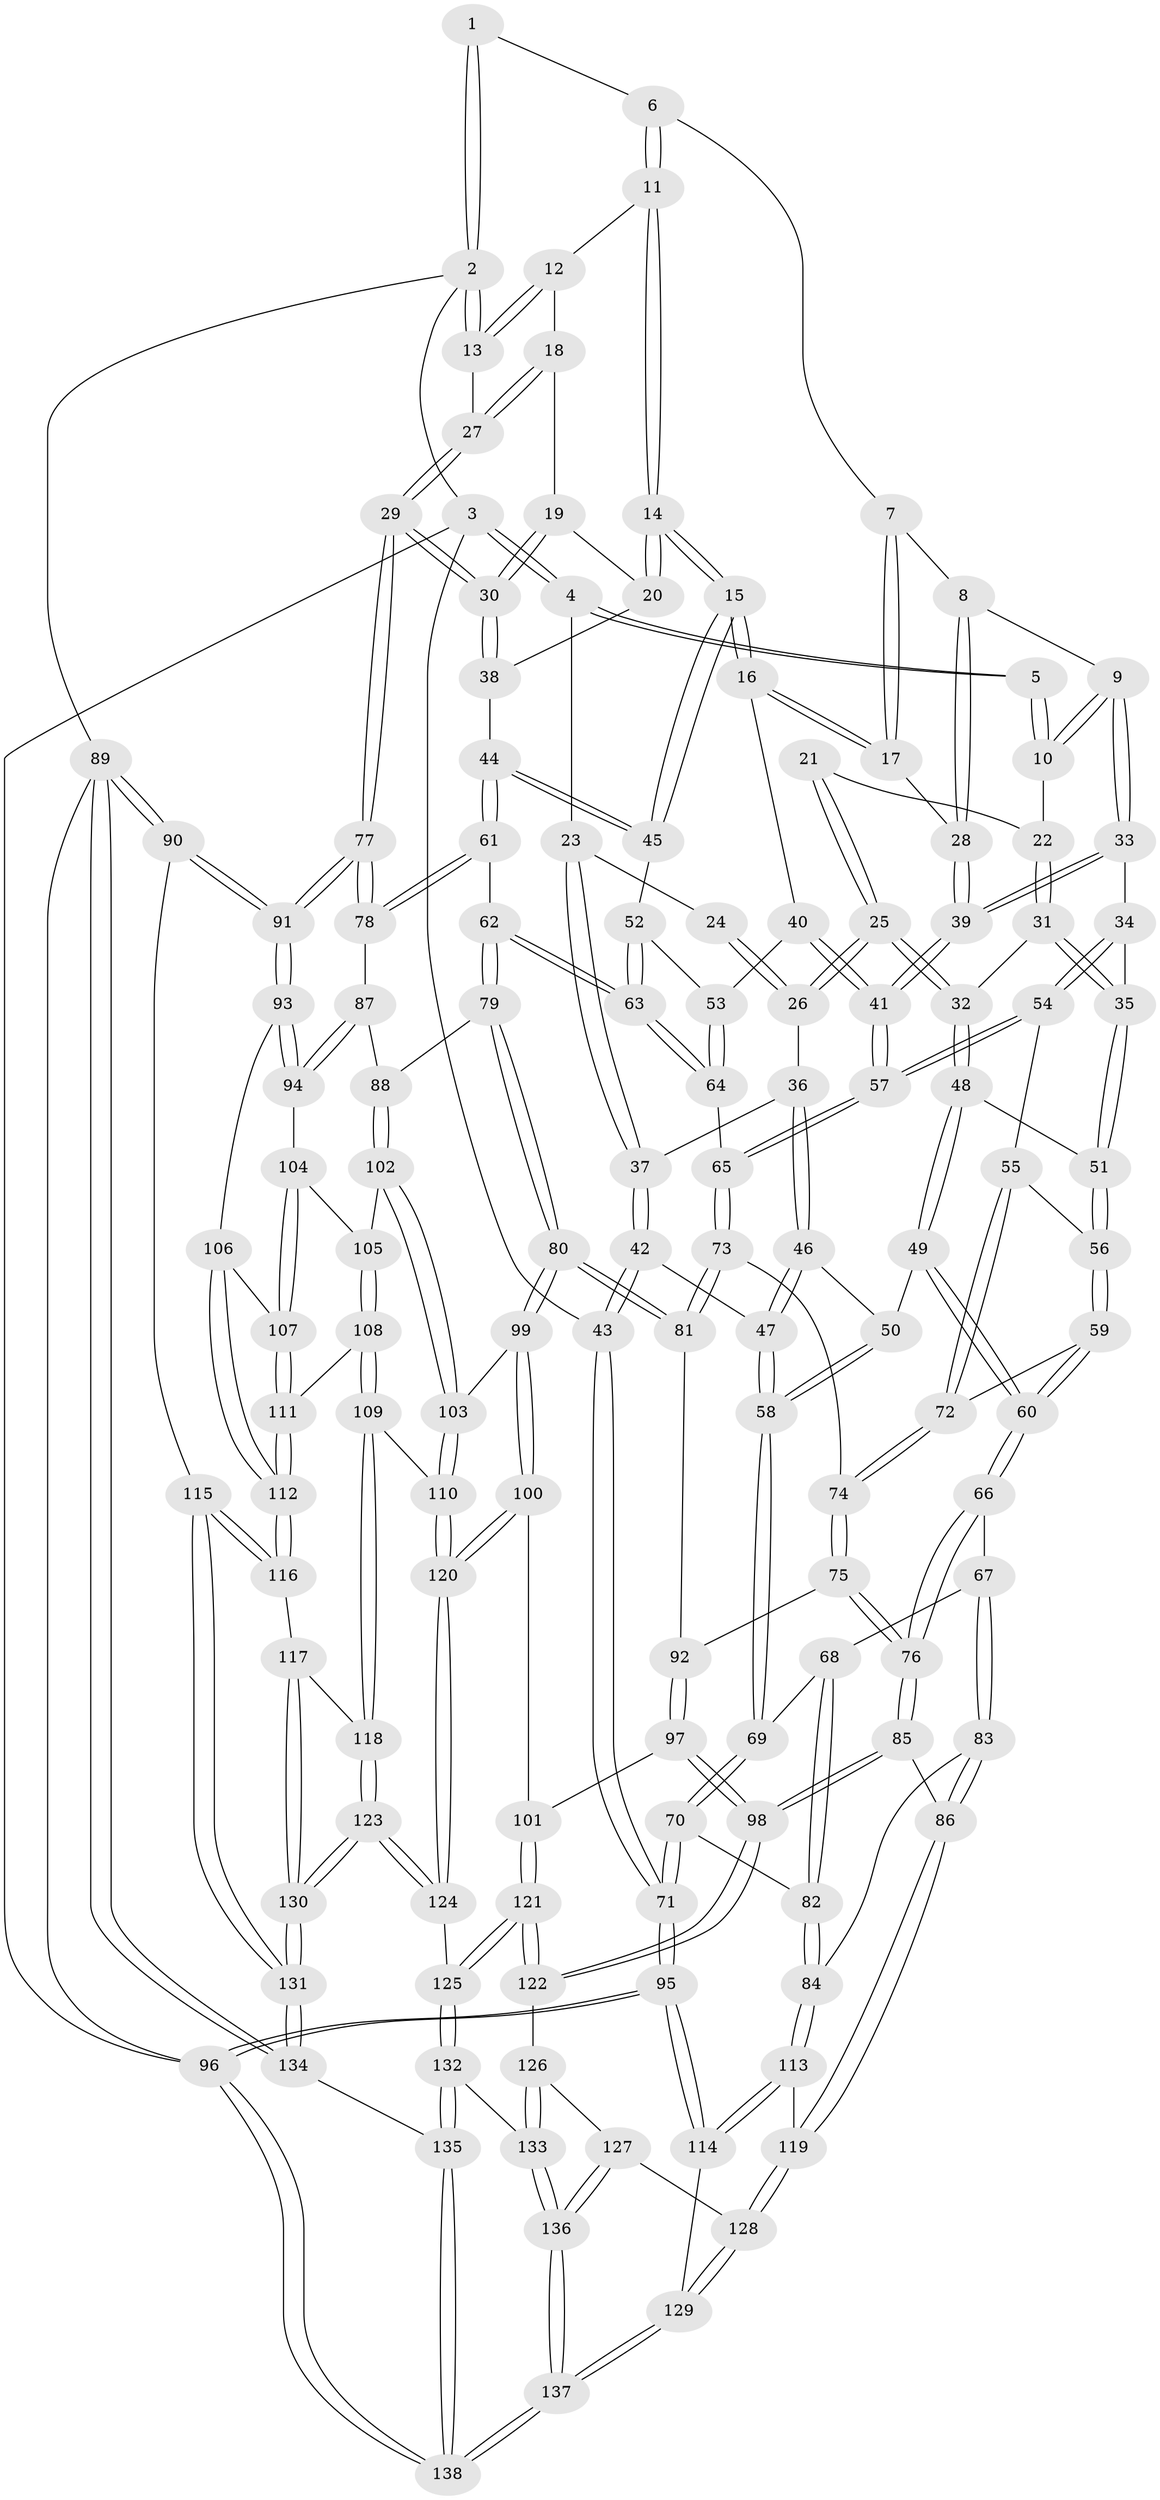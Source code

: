 // coarse degree distribution, {3: 0.07291666666666667, 7: 0.010416666666666666, 5: 0.3958333333333333, 4: 0.46875, 6: 0.052083333333333336}
// Generated by graph-tools (version 1.1) at 2025/52/02/27/25 19:52:42]
// undirected, 138 vertices, 342 edges
graph export_dot {
graph [start="1"]
  node [color=gray90,style=filled];
  1 [pos="+0.7043535817963319+0"];
  2 [pos="+1+0"];
  3 [pos="+0+0"];
  4 [pos="+0+0"];
  5 [pos="+0.4520827797755877+0"];
  6 [pos="+0.7078695719987648+0"];
  7 [pos="+0.676939202191155+0"];
  8 [pos="+0.5176130215935819+0.11678231562183071"];
  9 [pos="+0.48599874571643426+0.11636481108901826"];
  10 [pos="+0.43745465076460355+0.08439538612250781"];
  11 [pos="+0.8337201482840868+0.07140766798781806"];
  12 [pos="+0.9123089101060043+0.07244496222221751"];
  13 [pos="+1+0"];
  14 [pos="+0.7853849272213066+0.18403999146299868"];
  15 [pos="+0.7665990512525298+0.20504290753902052"];
  16 [pos="+0.7553895176160836+0.2015905610891069"];
  17 [pos="+0.670506996901813+0.141583758033381"];
  18 [pos="+0.9420566110785179+0.13943183531018175"];
  19 [pos="+0.9403925620806476+0.1593871411217149"];
  20 [pos="+0.9346426613511041+0.16758176541835554"];
  21 [pos="+0.36589911619895443+0.09876164083689047"];
  22 [pos="+0.4219552373296179+0.09396143223835617"];
  23 [pos="+0+0"];
  24 [pos="+0.24680931391195263+0.06295709633856979"];
  25 [pos="+0.2630906970629763+0.21042078504986297"];
  26 [pos="+0.23680159716239044+0.19885459146781756"];
  27 [pos="+1+0"];
  28 [pos="+0.6278069240520552+0.15106109915841748"];
  29 [pos="+1+0.24721322030672543"];
  30 [pos="+1+0.24244957562254268"];
  31 [pos="+0.3843534449219719+0.20596136979883142"];
  32 [pos="+0.2750310644073167+0.22379790433394176"];
  33 [pos="+0.49547487945446955+0.18836125772436033"];
  34 [pos="+0.4352596180479822+0.27315203479022154"];
  35 [pos="+0.40360537147777165+0.2651544041082424"];
  36 [pos="+0.2138273498276365+0.2033586218050768"];
  37 [pos="+0.17146956212102157+0.19393544251324651"];
  38 [pos="+0.9414991720376299+0.22790386522012362"];
  39 [pos="+0.5645584274347812+0.2826231975979066"];
  40 [pos="+0.6689347164343754+0.2611375951688176"];
  41 [pos="+0.5672150783388423+0.3129442750275945"];
  42 [pos="+0.05097941326011651+0.2806708531443301"];
  43 [pos="+0+0.28420345977178313"];
  44 [pos="+0.8806611954933165+0.32155400898303776"];
  45 [pos="+0.7911408949022353+0.26234264254708417"];
  46 [pos="+0.1933395092301287+0.2793200844528211"];
  47 [pos="+0.12729613636559645+0.3175717935167027"];
  48 [pos="+0.2938398660703312+0.29468164944291153"];
  49 [pos="+0.2856403638766159+0.3157388184949856"];
  50 [pos="+0.23620332799929877+0.31865801297264995"];
  51 [pos="+0.38131665708156903+0.2836756546361723"];
  52 [pos="+0.7807386202678729+0.2760816784465313"];
  53 [pos="+0.6773271110675512+0.3435951136867227"];
  54 [pos="+0.4895961627838423+0.328100626297833"];
  55 [pos="+0.47359111596097275+0.34002181107253254"];
  56 [pos="+0.3845043119361707+0.34221138933032746"];
  57 [pos="+0.5601320260902953+0.3368043354294625"];
  58 [pos="+0.16830457433039206+0.3670313693522389"];
  59 [pos="+0.3694351804194813+0.37248020436526474"];
  60 [pos="+0.30825180805275826+0.4065654016764829"];
  61 [pos="+0.9239875312699976+0.3908200753743227"];
  62 [pos="+0.7318036897147839+0.4558132085394895"];
  63 [pos="+0.7307404345810836+0.426640186124227"];
  64 [pos="+0.6770608364516133+0.3438254923130093"];
  65 [pos="+0.5686464494280901+0.3536765608927487"];
  66 [pos="+0.30750239846138416+0.40928174740019724"];
  67 [pos="+0.20976766836670938+0.4433049493856365"];
  68 [pos="+0.2050166082356686+0.4400594480813547"];
  69 [pos="+0.17417356911122733+0.3988809795804599"];
  70 [pos="+0+0.45456997193738863"];
  71 [pos="+0+0.4270405604619667"];
  72 [pos="+0.43349648132854285+0.38938627881318816"];
  73 [pos="+0.5733994346859184+0.40769709875620835"];
  74 [pos="+0.4377206893435336+0.4718881241357771"];
  75 [pos="+0.42718061826441384+0.48590452034542164"];
  76 [pos="+0.38816222682506885+0.5201590070706495"];
  77 [pos="+1+0.47766988874830757"];
  78 [pos="+0.9562524952356779+0.4137936550178392"];
  79 [pos="+0.7145974133940354+0.4807709403387947"];
  80 [pos="+0.6866503003855006+0.4890309142637587"];
  81 [pos="+0.6081659487930217+0.4618496923736875"];
  82 [pos="+0.021746088294527257+0.5061172806513513"];
  83 [pos="+0.20762837535087267+0.5243791458477042"];
  84 [pos="+0.11545798657846135+0.5876844221701945"];
  85 [pos="+0.374933463762542+0.6265199429493687"];
  86 [pos="+0.3731663852458546+0.6265970267113511"];
  87 [pos="+0.8632616150908108+0.5166643748660857"];
  88 [pos="+0.7648925132903935+0.5238854992101721"];
  89 [pos="+1+1"];
  90 [pos="+1+0.7521147935682109"];
  91 [pos="+1+0.515563115945121"];
  92 [pos="+0.5648345193401356+0.5232009163650824"];
  93 [pos="+0.990607759359056+0.5777774359572745"];
  94 [pos="+0.8612302632516993+0.575586334688183"];
  95 [pos="+0+0.9637149049809521"];
  96 [pos="+0+1"];
  97 [pos="+0.5426892693225475+0.5856955907055461"];
  98 [pos="+0.37679320394813776+0.6281606554995329"];
  99 [pos="+0.6660951887545145+0.6188265746278543"];
  100 [pos="+0.6455367169847159+0.6482281101815773"];
  101 [pos="+0.6080584359572772+0.6379096716964294"];
  102 [pos="+0.776887762612825+0.5645346563640526"];
  103 [pos="+0.7596792152049423+0.6147228818506825"];
  104 [pos="+0.8571946811581544+0.583720749934587"];
  105 [pos="+0.841242544676388+0.594191538311621"];
  106 [pos="+0.9096806460959461+0.6186302041688998"];
  107 [pos="+0.8935501152874794+0.6185909048261842"];
  108 [pos="+0.8290044701883025+0.6349192330758929"];
  109 [pos="+0.7927807359813277+0.6603465574735302"];
  110 [pos="+0.7897639756389951+0.6586207386133286"];
  111 [pos="+0.8725773249323546+0.6559415558484111"];
  112 [pos="+0.9211332482866227+0.7452919710535718"];
  113 [pos="+0.1288139076509974+0.686059561192987"];
  114 [pos="+0.02438058792367784+0.7969063821968456"];
  115 [pos="+1+0.7696176307117868"];
  116 [pos="+0.9225533201026435+0.7488225729630268"];
  117 [pos="+0.8596458727657849+0.7647237561300535"];
  118 [pos="+0.7970772395573242+0.6787727026852787"];
  119 [pos="+0.2235707035736653+0.6947440456912827"];
  120 [pos="+0.6615956675106097+0.6950944293317605"];
  121 [pos="+0.4598133701290649+0.7627732028492281"];
  122 [pos="+0.4197868911859611+0.7290310909930205"];
  123 [pos="+0.674627404447454+0.7866441781373734"];
  124 [pos="+0.6661941668943974+0.7759040645360565"];
  125 [pos="+0.4617181421673438+0.7653360574223632"];
  126 [pos="+0.32049790470640116+0.8191308864545592"];
  127 [pos="+0.2806847592443107+0.8355184420093669"];
  128 [pos="+0.2513511880236458+0.814217505652883"];
  129 [pos="+0.14532198476923333+0.8416641757637073"];
  130 [pos="+0.7283050591941748+0.8851935520981524"];
  131 [pos="+0.7209755343948423+1"];
  132 [pos="+0.47473346800397836+0.9031271632716183"];
  133 [pos="+0.38426399292714236+0.9129932496278187"];
  134 [pos="+0.7026731096209684+1"];
  135 [pos="+0.6379944750410589+1"];
  136 [pos="+0.2634816182337794+0.9757589621787763"];
  137 [pos="+0.2555628314113855+0.9881976906857957"];
  138 [pos="+0.18292056065489912+1"];
  1 -- 2;
  1 -- 2;
  1 -- 6;
  2 -- 3;
  2 -- 13;
  2 -- 13;
  2 -- 89;
  3 -- 4;
  3 -- 4;
  3 -- 43;
  3 -- 96;
  4 -- 5;
  4 -- 5;
  4 -- 23;
  5 -- 10;
  5 -- 10;
  6 -- 7;
  6 -- 11;
  6 -- 11;
  7 -- 8;
  7 -- 17;
  7 -- 17;
  8 -- 9;
  8 -- 28;
  8 -- 28;
  9 -- 10;
  9 -- 10;
  9 -- 33;
  9 -- 33;
  10 -- 22;
  11 -- 12;
  11 -- 14;
  11 -- 14;
  12 -- 13;
  12 -- 13;
  12 -- 18;
  13 -- 27;
  14 -- 15;
  14 -- 15;
  14 -- 20;
  14 -- 20;
  15 -- 16;
  15 -- 16;
  15 -- 45;
  15 -- 45;
  16 -- 17;
  16 -- 17;
  16 -- 40;
  17 -- 28;
  18 -- 19;
  18 -- 27;
  18 -- 27;
  19 -- 20;
  19 -- 30;
  19 -- 30;
  20 -- 38;
  21 -- 22;
  21 -- 25;
  21 -- 25;
  22 -- 31;
  22 -- 31;
  23 -- 24;
  23 -- 37;
  23 -- 37;
  24 -- 26;
  24 -- 26;
  25 -- 26;
  25 -- 26;
  25 -- 32;
  25 -- 32;
  26 -- 36;
  27 -- 29;
  27 -- 29;
  28 -- 39;
  28 -- 39;
  29 -- 30;
  29 -- 30;
  29 -- 77;
  29 -- 77;
  30 -- 38;
  30 -- 38;
  31 -- 32;
  31 -- 35;
  31 -- 35;
  32 -- 48;
  32 -- 48;
  33 -- 34;
  33 -- 39;
  33 -- 39;
  34 -- 35;
  34 -- 54;
  34 -- 54;
  35 -- 51;
  35 -- 51;
  36 -- 37;
  36 -- 46;
  36 -- 46;
  37 -- 42;
  37 -- 42;
  38 -- 44;
  39 -- 41;
  39 -- 41;
  40 -- 41;
  40 -- 41;
  40 -- 53;
  41 -- 57;
  41 -- 57;
  42 -- 43;
  42 -- 43;
  42 -- 47;
  43 -- 71;
  43 -- 71;
  44 -- 45;
  44 -- 45;
  44 -- 61;
  44 -- 61;
  45 -- 52;
  46 -- 47;
  46 -- 47;
  46 -- 50;
  47 -- 58;
  47 -- 58;
  48 -- 49;
  48 -- 49;
  48 -- 51;
  49 -- 50;
  49 -- 60;
  49 -- 60;
  50 -- 58;
  50 -- 58;
  51 -- 56;
  51 -- 56;
  52 -- 53;
  52 -- 63;
  52 -- 63;
  53 -- 64;
  53 -- 64;
  54 -- 55;
  54 -- 57;
  54 -- 57;
  55 -- 56;
  55 -- 72;
  55 -- 72;
  56 -- 59;
  56 -- 59;
  57 -- 65;
  57 -- 65;
  58 -- 69;
  58 -- 69;
  59 -- 60;
  59 -- 60;
  59 -- 72;
  60 -- 66;
  60 -- 66;
  61 -- 62;
  61 -- 78;
  61 -- 78;
  62 -- 63;
  62 -- 63;
  62 -- 79;
  62 -- 79;
  63 -- 64;
  63 -- 64;
  64 -- 65;
  65 -- 73;
  65 -- 73;
  66 -- 67;
  66 -- 76;
  66 -- 76;
  67 -- 68;
  67 -- 83;
  67 -- 83;
  68 -- 69;
  68 -- 82;
  68 -- 82;
  69 -- 70;
  69 -- 70;
  70 -- 71;
  70 -- 71;
  70 -- 82;
  71 -- 95;
  71 -- 95;
  72 -- 74;
  72 -- 74;
  73 -- 74;
  73 -- 81;
  73 -- 81;
  74 -- 75;
  74 -- 75;
  75 -- 76;
  75 -- 76;
  75 -- 92;
  76 -- 85;
  76 -- 85;
  77 -- 78;
  77 -- 78;
  77 -- 91;
  77 -- 91;
  78 -- 87;
  79 -- 80;
  79 -- 80;
  79 -- 88;
  80 -- 81;
  80 -- 81;
  80 -- 99;
  80 -- 99;
  81 -- 92;
  82 -- 84;
  82 -- 84;
  83 -- 84;
  83 -- 86;
  83 -- 86;
  84 -- 113;
  84 -- 113;
  85 -- 86;
  85 -- 98;
  85 -- 98;
  86 -- 119;
  86 -- 119;
  87 -- 88;
  87 -- 94;
  87 -- 94;
  88 -- 102;
  88 -- 102;
  89 -- 90;
  89 -- 90;
  89 -- 134;
  89 -- 134;
  89 -- 96;
  90 -- 91;
  90 -- 91;
  90 -- 115;
  91 -- 93;
  91 -- 93;
  92 -- 97;
  92 -- 97;
  93 -- 94;
  93 -- 94;
  93 -- 106;
  94 -- 104;
  95 -- 96;
  95 -- 96;
  95 -- 114;
  95 -- 114;
  96 -- 138;
  96 -- 138;
  97 -- 98;
  97 -- 98;
  97 -- 101;
  98 -- 122;
  98 -- 122;
  99 -- 100;
  99 -- 100;
  99 -- 103;
  100 -- 101;
  100 -- 120;
  100 -- 120;
  101 -- 121;
  101 -- 121;
  102 -- 103;
  102 -- 103;
  102 -- 105;
  103 -- 110;
  103 -- 110;
  104 -- 105;
  104 -- 107;
  104 -- 107;
  105 -- 108;
  105 -- 108;
  106 -- 107;
  106 -- 112;
  106 -- 112;
  107 -- 111;
  107 -- 111;
  108 -- 109;
  108 -- 109;
  108 -- 111;
  109 -- 110;
  109 -- 118;
  109 -- 118;
  110 -- 120;
  110 -- 120;
  111 -- 112;
  111 -- 112;
  112 -- 116;
  112 -- 116;
  113 -- 114;
  113 -- 114;
  113 -- 119;
  114 -- 129;
  115 -- 116;
  115 -- 116;
  115 -- 131;
  115 -- 131;
  116 -- 117;
  117 -- 118;
  117 -- 130;
  117 -- 130;
  118 -- 123;
  118 -- 123;
  119 -- 128;
  119 -- 128;
  120 -- 124;
  120 -- 124;
  121 -- 122;
  121 -- 122;
  121 -- 125;
  121 -- 125;
  122 -- 126;
  123 -- 124;
  123 -- 124;
  123 -- 130;
  123 -- 130;
  124 -- 125;
  125 -- 132;
  125 -- 132;
  126 -- 127;
  126 -- 133;
  126 -- 133;
  127 -- 128;
  127 -- 136;
  127 -- 136;
  128 -- 129;
  128 -- 129;
  129 -- 137;
  129 -- 137;
  130 -- 131;
  130 -- 131;
  131 -- 134;
  131 -- 134;
  132 -- 133;
  132 -- 135;
  132 -- 135;
  133 -- 136;
  133 -- 136;
  134 -- 135;
  135 -- 138;
  135 -- 138;
  136 -- 137;
  136 -- 137;
  137 -- 138;
  137 -- 138;
}

